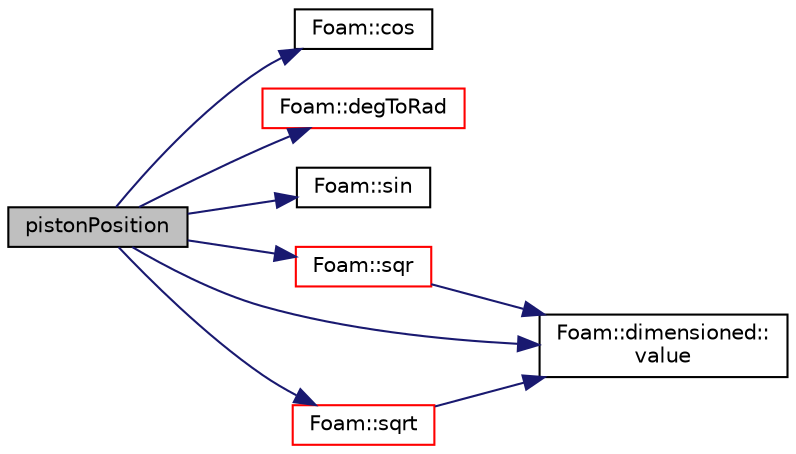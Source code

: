 digraph "pistonPosition"
{
  bgcolor="transparent";
  edge [fontname="Helvetica",fontsize="10",labelfontname="Helvetica",labelfontsize="10"];
  node [fontname="Helvetica",fontsize="10",shape=record];
  rankdir="LR";
  Node1 [label="pistonPosition",height=0.2,width=0.4,color="black", fillcolor="grey75", style="filled", fontcolor="black"];
  Node1 -> Node2 [color="midnightblue",fontsize="10",style="solid",fontname="Helvetica"];
  Node2 [label="Foam::cos",height=0.2,width=0.4,color="black",URL="$a10887.html#aebb41a148f7cf44b63e12f69e487e49f"];
  Node1 -> Node3 [color="midnightblue",fontsize="10",style="solid",fontname="Helvetica"];
  Node3 [label="Foam::degToRad",height=0.2,width=0.4,color="red",URL="$a10887.html#af706f965be4d1457b0f1e7fade1c0118",tooltip="Conversion from degrees to radians. "];
  Node1 -> Node4 [color="midnightblue",fontsize="10",style="solid",fontname="Helvetica"];
  Node4 [label="Foam::sin",height=0.2,width=0.4,color="black",URL="$a10887.html#a4517d680df5510934705011b30dcefa6"];
  Node1 -> Node5 [color="midnightblue",fontsize="10",style="solid",fontname="Helvetica"];
  Node5 [label="Foam::sqr",height=0.2,width=0.4,color="red",URL="$a10887.html#a277dc11c581d53826ab5090b08f3b17b"];
  Node5 -> Node6 [color="midnightblue",fontsize="10",style="solid",fontname="Helvetica"];
  Node6 [label="Foam::dimensioned::\lvalue",height=0.2,width=0.4,color="black",URL="$a00534.html#a080d3824651cfcf52f72acceec615aaa",tooltip="Return const reference to value. "];
  Node1 -> Node7 [color="midnightblue",fontsize="10",style="solid",fontname="Helvetica"];
  Node7 [label="Foam::sqrt",height=0.2,width=0.4,color="red",URL="$a10887.html#a8616bd62eebf2342a80222fecb1bda71"];
  Node7 -> Node6 [color="midnightblue",fontsize="10",style="solid",fontname="Helvetica"];
  Node1 -> Node6 [color="midnightblue",fontsize="10",style="solid",fontname="Helvetica"];
}
